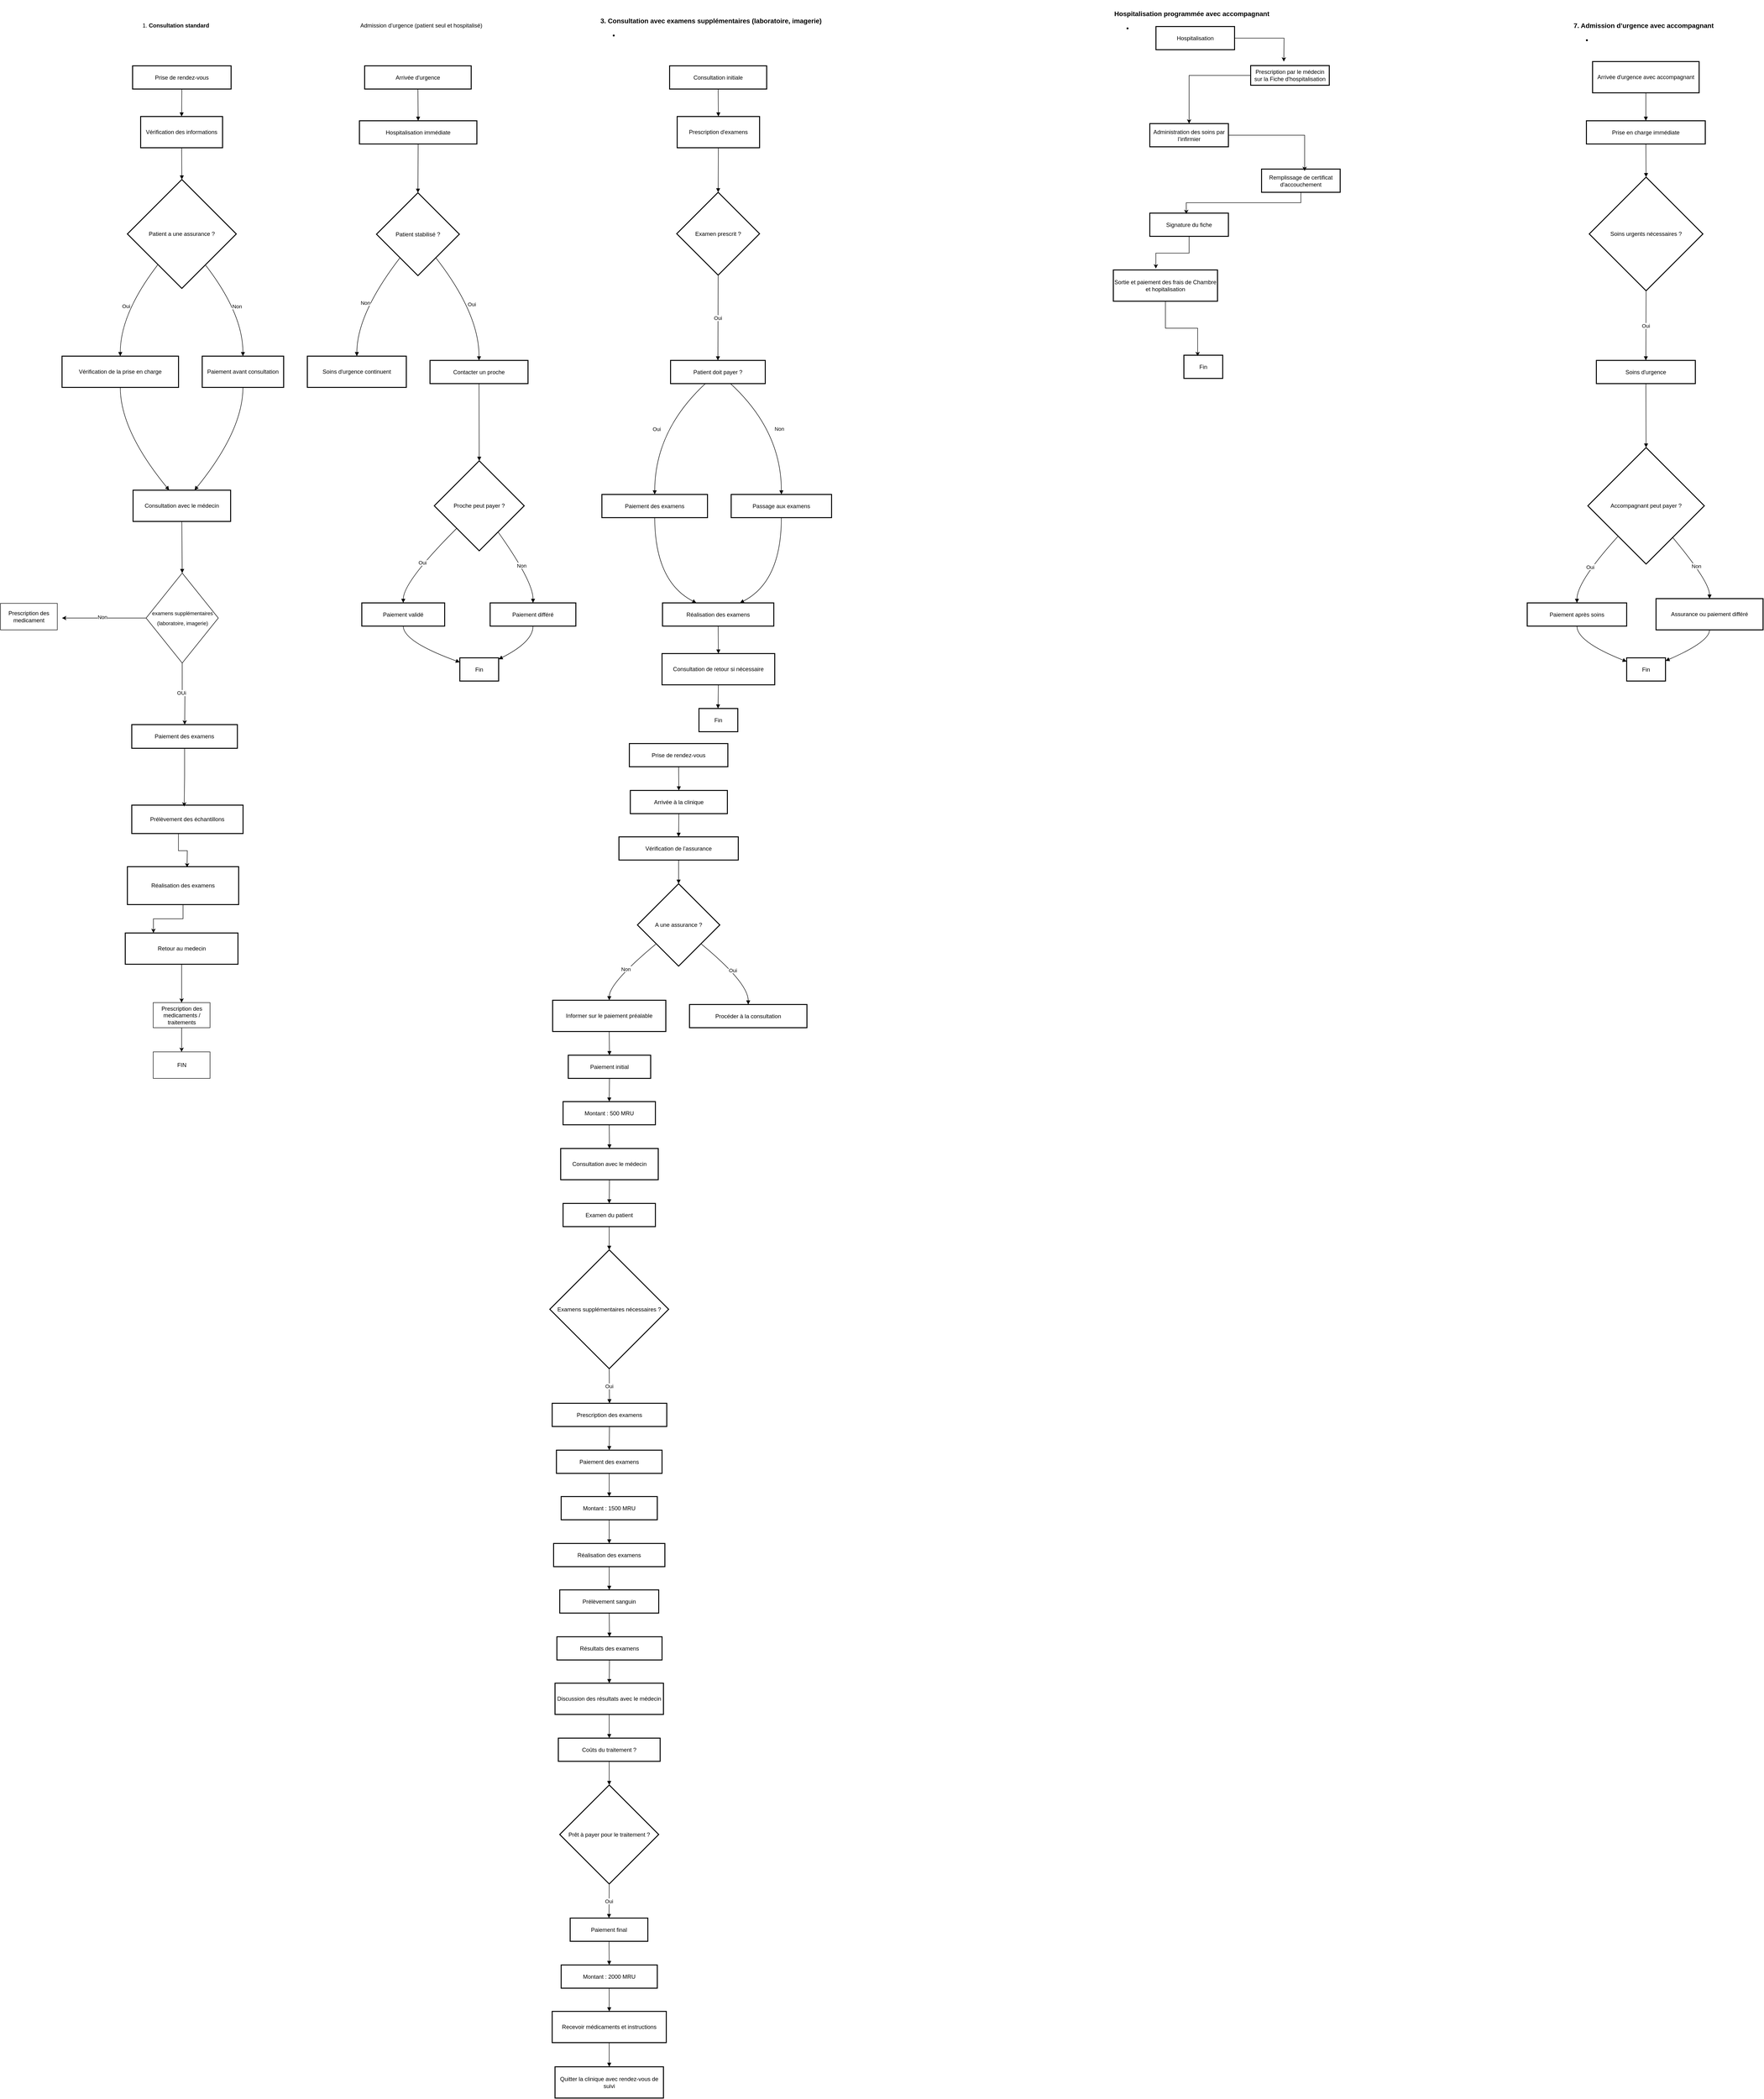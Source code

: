 <mxfile version="24.7.16">
  <diagram name="Page-1" id="gMUWrm_7eQ1wLzMDzJMH">
    <mxGraphModel dx="2411" dy="1646" grid="1" gridSize="10" guides="1" tooltips="1" connect="1" arrows="1" fold="1" page="1" pageScale="1" pageWidth="1169" pageHeight="827" math="0" shadow="0">
      <root>
        <mxCell id="0" />
        <mxCell id="1" parent="0" />
        <mxCell id="nA2eG2OlHx3KnQ0AuUty-1" value="Prise de rendez-vous" style="whiteSpace=wrap;strokeWidth=2;" parent="1" vertex="1">
          <mxGeometry x="-861" y="-551" width="208" height="49" as="geometry" />
        </mxCell>
        <mxCell id="nA2eG2OlHx3KnQ0AuUty-2" value="Vérification des informations" style="whiteSpace=wrap;strokeWidth=2;" parent="1" vertex="1">
          <mxGeometry x="-844" y="-444" width="173" height="66" as="geometry" />
        </mxCell>
        <mxCell id="nA2eG2OlHx3KnQ0AuUty-3" value="Patient a une assurance ?" style="rhombus;strokeWidth=2;whiteSpace=wrap;" parent="1" vertex="1">
          <mxGeometry x="-872" y="-311" width="230" height="230" as="geometry" />
        </mxCell>
        <mxCell id="nA2eG2OlHx3KnQ0AuUty-4" value="Vérification de la prise en charge" style="whiteSpace=wrap;strokeWidth=2;" parent="1" vertex="1">
          <mxGeometry x="-1010" y="62" width="246" height="66" as="geometry" />
        </mxCell>
        <mxCell id="nA2eG2OlHx3KnQ0AuUty-5" value="Paiement avant consultation" style="whiteSpace=wrap;strokeWidth=2;" parent="1" vertex="1">
          <mxGeometry x="-714" y="62" width="172" height="66" as="geometry" />
        </mxCell>
        <mxCell id="nA2eG2OlHx3KnQ0AuUty-6" value="Consultation avec le médecin" style="whiteSpace=wrap;strokeWidth=2;" parent="1" vertex="1">
          <mxGeometry x="-860" y="345" width="206" height="66" as="geometry" />
        </mxCell>
        <mxCell id="nA2eG2OlHx3KnQ0AuUty-8" value="Arrivée d&#39;urgence" style="whiteSpace=wrap;strokeWidth=2;" parent="1" vertex="1">
          <mxGeometry x="-371" y="-551" width="225" height="49" as="geometry" />
        </mxCell>
        <mxCell id="nA2eG2OlHx3KnQ0AuUty-9" value="Hospitalisation immédiate" style="whiteSpace=wrap;strokeWidth=2;" parent="1" vertex="1">
          <mxGeometry x="-382" y="-435" width="248" height="49" as="geometry" />
        </mxCell>
        <mxCell id="nA2eG2OlHx3KnQ0AuUty-10" value="Patient stabilisé ?" style="rhombus;strokeWidth=2;whiteSpace=wrap;" parent="1" vertex="1">
          <mxGeometry x="-346" y="-283" width="175" height="175" as="geometry" />
        </mxCell>
        <mxCell id="nA2eG2OlHx3KnQ0AuUty-11" value="Soins d&#39;urgence continuent" style="whiteSpace=wrap;strokeWidth=2;" parent="1" vertex="1">
          <mxGeometry x="-492" y="62" width="209" height="66" as="geometry" />
        </mxCell>
        <mxCell id="nA2eG2OlHx3KnQ0AuUty-12" value="Contacter un proche" style="whiteSpace=wrap;strokeWidth=2;" parent="1" vertex="1">
          <mxGeometry x="-233" y="71" width="207" height="49" as="geometry" />
        </mxCell>
        <mxCell id="nA2eG2OlHx3KnQ0AuUty-13" value="Proche peut payer ?" style="rhombus;strokeWidth=2;whiteSpace=wrap;" parent="1" vertex="1">
          <mxGeometry x="-224" y="283" width="190" height="190" as="geometry" />
        </mxCell>
        <mxCell id="nA2eG2OlHx3KnQ0AuUty-14" value="Paiement validé" style="whiteSpace=wrap;strokeWidth=2;" parent="1" vertex="1">
          <mxGeometry x="-377" y="583" width="175" height="49" as="geometry" />
        </mxCell>
        <mxCell id="nA2eG2OlHx3KnQ0AuUty-15" value="Paiement différé" style="whiteSpace=wrap;strokeWidth=2;" parent="1" vertex="1">
          <mxGeometry x="-106" y="583" width="181" height="49" as="geometry" />
        </mxCell>
        <mxCell id="nA2eG2OlHx3KnQ0AuUty-16" value="Fin" style="whiteSpace=wrap;strokeWidth=2;" parent="1" vertex="1">
          <mxGeometry x="-170" y="699" width="82" height="49" as="geometry" />
        </mxCell>
        <mxCell id="nA2eG2OlHx3KnQ0AuUty-17" value="Consultation initiale" style="whiteSpace=wrap;strokeWidth=2;" parent="1" vertex="1">
          <mxGeometry x="273" y="-551" width="205" height="49" as="geometry" />
        </mxCell>
        <mxCell id="nA2eG2OlHx3KnQ0AuUty-18" value="Prescription d&#39;examens" style="whiteSpace=wrap;strokeWidth=2;" parent="1" vertex="1">
          <mxGeometry x="289" y="-444" width="174" height="66" as="geometry" />
        </mxCell>
        <mxCell id="nA2eG2OlHx3KnQ0AuUty-19" value="Examen prescrit ?" style="rhombus;strokeWidth=2;whiteSpace=wrap;" parent="1" vertex="1">
          <mxGeometry x="288" y="-284" width="175" height="175" as="geometry" />
        </mxCell>
        <mxCell id="nA2eG2OlHx3KnQ0AuUty-20" value="Patient doit payer ?" style="whiteSpace=wrap;strokeWidth=2;" parent="1" vertex="1">
          <mxGeometry x="275" y="71" width="200" height="49" as="geometry" />
        </mxCell>
        <mxCell id="nA2eG2OlHx3KnQ0AuUty-21" value="Paiement des examens" style="whiteSpace=wrap;strokeWidth=2;" parent="1" vertex="1">
          <mxGeometry x="130" y="354" width="223" height="49" as="geometry" />
        </mxCell>
        <mxCell id="nA2eG2OlHx3KnQ0AuUty-22" value="Passage aux examens" style="whiteSpace=wrap;strokeWidth=2;" parent="1" vertex="1">
          <mxGeometry x="403" y="354" width="212" height="49" as="geometry" />
        </mxCell>
        <mxCell id="nA2eG2OlHx3KnQ0AuUty-23" value="Réalisation des examens" style="whiteSpace=wrap;strokeWidth=2;" parent="1" vertex="1">
          <mxGeometry x="258" y="583" width="235" height="49" as="geometry" />
        </mxCell>
        <mxCell id="nA2eG2OlHx3KnQ0AuUty-24" value="Consultation de retour si nécessaire" style="whiteSpace=wrap;strokeWidth=2;" parent="1" vertex="1">
          <mxGeometry x="257" y="690" width="238" height="66" as="geometry" />
        </mxCell>
        <mxCell id="nA2eG2OlHx3KnQ0AuUty-25" value="Fin" style="whiteSpace=wrap;strokeWidth=2;" parent="1" vertex="1">
          <mxGeometry x="335" y="806" width="82" height="49" as="geometry" />
        </mxCell>
        <mxCell id="nA2eG2OlHx3KnQ0AuUty-51" value="Arrivée d&#39;urgence avec accompagnant" style="whiteSpace=wrap;strokeWidth=2;" parent="1" vertex="1">
          <mxGeometry x="2222" y="-560" width="225" height="66" as="geometry" />
        </mxCell>
        <mxCell id="nA2eG2OlHx3KnQ0AuUty-52" value="Prise en charge immédiate" style="whiteSpace=wrap;strokeWidth=2;" parent="1" vertex="1">
          <mxGeometry x="2209" y="-435" width="251" height="49" as="geometry" />
        </mxCell>
        <mxCell id="nA2eG2OlHx3KnQ0AuUty-53" value="Soins urgents nécessaires ?" style="rhombus;strokeWidth=2;whiteSpace=wrap;" parent="1" vertex="1">
          <mxGeometry x="2215" y="-316" width="240" height="240" as="geometry" />
        </mxCell>
        <mxCell id="nA2eG2OlHx3KnQ0AuUty-54" value="Soins d&#39;urgence" style="whiteSpace=wrap;strokeWidth=2;" parent="1" vertex="1">
          <mxGeometry x="2230" y="71" width="209" height="49" as="geometry" />
        </mxCell>
        <mxCell id="nA2eG2OlHx3KnQ0AuUty-55" value="Accompagnant peut payer ?" style="rhombus;strokeWidth=2;whiteSpace=wrap;" parent="1" vertex="1">
          <mxGeometry x="2212" y="255" width="246" height="246" as="geometry" />
        </mxCell>
        <mxCell id="nA2eG2OlHx3KnQ0AuUty-56" value="Paiement après soins" style="whiteSpace=wrap;strokeWidth=2;" parent="1" vertex="1">
          <mxGeometry x="2084" y="583" width="210" height="49" as="geometry" />
        </mxCell>
        <mxCell id="nA2eG2OlHx3KnQ0AuUty-57" value="Assurance ou paiement différé" style="whiteSpace=wrap;strokeWidth=2;" parent="1" vertex="1">
          <mxGeometry x="2356" y="574" width="226" height="66" as="geometry" />
        </mxCell>
        <mxCell id="nA2eG2OlHx3KnQ0AuUty-58" value="Fin" style="whiteSpace=wrap;strokeWidth=2;" parent="1" vertex="1">
          <mxGeometry x="2294" y="699" width="82" height="49" as="geometry" />
        </mxCell>
        <mxCell id="nA2eG2OlHx3KnQ0AuUty-59" value="" style="curved=1;startArrow=none;endArrow=block;exitX=0.5;exitY=0.99;entryX=0.5;entryY=0;rounded=0;" parent="1" source="nA2eG2OlHx3KnQ0AuUty-1" target="nA2eG2OlHx3KnQ0AuUty-2" edge="1">
          <mxGeometry relative="1" as="geometry">
            <Array as="points" />
          </mxGeometry>
        </mxCell>
        <mxCell id="nA2eG2OlHx3KnQ0AuUty-60" value="" style="curved=1;startArrow=none;endArrow=block;exitX=0.5;exitY=1;entryX=0.5;entryY=0;rounded=0;" parent="1" source="nA2eG2OlHx3KnQ0AuUty-2" target="nA2eG2OlHx3KnQ0AuUty-3" edge="1">
          <mxGeometry relative="1" as="geometry">
            <Array as="points" />
          </mxGeometry>
        </mxCell>
        <mxCell id="nA2eG2OlHx3KnQ0AuUty-61" value="Oui" style="curved=1;startArrow=none;endArrow=block;exitX=0.11;exitY=1;entryX=0.5;entryY=0.01;rounded=0;" parent="1" source="nA2eG2OlHx3KnQ0AuUty-3" target="nA2eG2OlHx3KnQ0AuUty-4" edge="1">
          <mxGeometry relative="1" as="geometry">
            <Array as="points">
              <mxPoint x="-887" y="-28" />
            </Array>
          </mxGeometry>
        </mxCell>
        <mxCell id="nA2eG2OlHx3KnQ0AuUty-62" value="Non" style="curved=1;startArrow=none;endArrow=block;exitX=0.88;exitY=1;entryX=0.5;entryY=0.01;rounded=0;" parent="1" source="nA2eG2OlHx3KnQ0AuUty-3" target="nA2eG2OlHx3KnQ0AuUty-5" edge="1">
          <mxGeometry relative="1" as="geometry">
            <Array as="points">
              <mxPoint x="-628" y="-28" />
            </Array>
          </mxGeometry>
        </mxCell>
        <mxCell id="nA2eG2OlHx3KnQ0AuUty-63" value="" style="curved=1;startArrow=none;endArrow=block;exitX=0.5;exitY=1.01;entryX=0.37;entryY=0;rounded=0;" parent="1" source="nA2eG2OlHx3KnQ0AuUty-4" target="nA2eG2OlHx3KnQ0AuUty-6" edge="1">
          <mxGeometry relative="1" as="geometry">
            <Array as="points">
              <mxPoint x="-887" y="219" />
            </Array>
          </mxGeometry>
        </mxCell>
        <mxCell id="nA2eG2OlHx3KnQ0AuUty-64" value="" style="curved=1;startArrow=none;endArrow=block;exitX=0.5;exitY=1.01;entryX=0.63;entryY=0;rounded=0;" parent="1" source="nA2eG2OlHx3KnQ0AuUty-5" target="nA2eG2OlHx3KnQ0AuUty-6" edge="1">
          <mxGeometry relative="1" as="geometry">
            <Array as="points">
              <mxPoint x="-628" y="219" />
            </Array>
          </mxGeometry>
        </mxCell>
        <mxCell id="nA2eG2OlHx3KnQ0AuUty-66" value="" style="curved=1;startArrow=none;endArrow=block;exitX=0.5;exitY=0.99;entryX=0.5;entryY=0;rounded=0;" parent="1" source="nA2eG2OlHx3KnQ0AuUty-8" target="nA2eG2OlHx3KnQ0AuUty-9" edge="1">
          <mxGeometry relative="1" as="geometry">
            <Array as="points" />
          </mxGeometry>
        </mxCell>
        <mxCell id="nA2eG2OlHx3KnQ0AuUty-67" value="" style="curved=1;startArrow=none;endArrow=block;exitX=0.5;exitY=0.99;entryX=0.5;entryY=0;rounded=0;" parent="1" source="nA2eG2OlHx3KnQ0AuUty-9" target="nA2eG2OlHx3KnQ0AuUty-10" edge="1">
          <mxGeometry relative="1" as="geometry">
            <Array as="points" />
          </mxGeometry>
        </mxCell>
        <mxCell id="nA2eG2OlHx3KnQ0AuUty-68" value="Non" style="curved=1;startArrow=none;endArrow=block;exitX=0.12;exitY=1;entryX=0.5;entryY=0.01;rounded=0;" parent="1" source="nA2eG2OlHx3KnQ0AuUty-10" target="nA2eG2OlHx3KnQ0AuUty-11" edge="1">
          <mxGeometry relative="1" as="geometry">
            <Array as="points">
              <mxPoint x="-387" y="-28" />
            </Array>
          </mxGeometry>
        </mxCell>
        <mxCell id="nA2eG2OlHx3KnQ0AuUty-69" value="Oui" style="curved=1;startArrow=none;endArrow=block;exitX=0.88;exitY=1;entryX=0.5;entryY=0;rounded=0;" parent="1" source="nA2eG2OlHx3KnQ0AuUty-10" target="nA2eG2OlHx3KnQ0AuUty-12" edge="1">
          <mxGeometry relative="1" as="geometry">
            <Array as="points">
              <mxPoint x="-129" y="-28" />
            </Array>
          </mxGeometry>
        </mxCell>
        <mxCell id="nA2eG2OlHx3KnQ0AuUty-70" value="" style="curved=1;startArrow=none;endArrow=block;exitX=0.5;exitY=0.99;entryX=0.5;entryY=0;rounded=0;" parent="1" source="nA2eG2OlHx3KnQ0AuUty-12" target="nA2eG2OlHx3KnQ0AuUty-13" edge="1">
          <mxGeometry relative="1" as="geometry">
            <Array as="points" />
          </mxGeometry>
        </mxCell>
        <mxCell id="nA2eG2OlHx3KnQ0AuUty-71" value="Oui" style="curved=1;startArrow=none;endArrow=block;exitX=0;exitY=1;entryX=0.5;entryY=-0.01;rounded=0;" parent="1" source="nA2eG2OlHx3KnQ0AuUty-13" target="nA2eG2OlHx3KnQ0AuUty-14" edge="1">
          <mxGeometry relative="1" as="geometry">
            <Array as="points">
              <mxPoint x="-289" y="538" />
            </Array>
          </mxGeometry>
        </mxCell>
        <mxCell id="nA2eG2OlHx3KnQ0AuUty-72" value="Non" style="curved=1;startArrow=none;endArrow=block;exitX=0.86;exitY=1;entryX=0.5;entryY=-0.01;rounded=0;" parent="1" source="nA2eG2OlHx3KnQ0AuUty-13" target="nA2eG2OlHx3KnQ0AuUty-15" edge="1">
          <mxGeometry relative="1" as="geometry">
            <Array as="points">
              <mxPoint x="-15" y="538" />
            </Array>
          </mxGeometry>
        </mxCell>
        <mxCell id="nA2eG2OlHx3KnQ0AuUty-73" value="" style="curved=1;startArrow=none;endArrow=block;exitX=0.5;exitY=0.98;entryX=0;entryY=0.19;rounded=0;" parent="1" source="nA2eG2OlHx3KnQ0AuUty-14" target="nA2eG2OlHx3KnQ0AuUty-16" edge="1">
          <mxGeometry relative="1" as="geometry">
            <Array as="points">
              <mxPoint x="-289" y="665" />
            </Array>
          </mxGeometry>
        </mxCell>
        <mxCell id="nA2eG2OlHx3KnQ0AuUty-74" value="" style="curved=1;startArrow=none;endArrow=block;exitX=0.5;exitY=0.98;entryX=0.99;entryY=0.07;rounded=0;" parent="1" source="nA2eG2OlHx3KnQ0AuUty-15" target="nA2eG2OlHx3KnQ0AuUty-16" edge="1">
          <mxGeometry relative="1" as="geometry">
            <Array as="points">
              <mxPoint x="-15" y="665" />
            </Array>
          </mxGeometry>
        </mxCell>
        <mxCell id="nA2eG2OlHx3KnQ0AuUty-75" value="" style="curved=1;startArrow=none;endArrow=block;exitX=0.5;exitY=0.99;entryX=0.5;entryY=0;rounded=0;" parent="1" source="nA2eG2OlHx3KnQ0AuUty-17" target="nA2eG2OlHx3KnQ0AuUty-18" edge="1">
          <mxGeometry relative="1" as="geometry">
            <Array as="points" />
          </mxGeometry>
        </mxCell>
        <mxCell id="nA2eG2OlHx3KnQ0AuUty-76" value="" style="curved=1;startArrow=none;endArrow=block;exitX=0.5;exitY=1;entryX=0.5;entryY=0;rounded=0;" parent="1" source="nA2eG2OlHx3KnQ0AuUty-18" target="nA2eG2OlHx3KnQ0AuUty-19" edge="1">
          <mxGeometry relative="1" as="geometry">
            <Array as="points" />
          </mxGeometry>
        </mxCell>
        <mxCell id="nA2eG2OlHx3KnQ0AuUty-77" value="Oui" style="curved=1;startArrow=none;endArrow=block;exitX=0.5;exitY=1;entryX=0.5;entryY=0;rounded=0;" parent="1" source="nA2eG2OlHx3KnQ0AuUty-19" target="nA2eG2OlHx3KnQ0AuUty-20" edge="1">
          <mxGeometry relative="1" as="geometry">
            <Array as="points" />
          </mxGeometry>
        </mxCell>
        <mxCell id="nA2eG2OlHx3KnQ0AuUty-78" value="Oui" style="curved=1;startArrow=none;endArrow=block;exitX=0.37;exitY=0.99;entryX=0.5;entryY=0;rounded=0;" parent="1" source="nA2eG2OlHx3KnQ0AuUty-20" target="nA2eG2OlHx3KnQ0AuUty-21" edge="1">
          <mxGeometry relative="1" as="geometry">
            <Array as="points">
              <mxPoint x="242" y="219" />
            </Array>
          </mxGeometry>
        </mxCell>
        <mxCell id="nA2eG2OlHx3KnQ0AuUty-79" value="Non" style="curved=1;startArrow=none;endArrow=block;exitX=0.63;exitY=0.99;entryX=0.5;entryY=0;rounded=0;" parent="1" source="nA2eG2OlHx3KnQ0AuUty-20" target="nA2eG2OlHx3KnQ0AuUty-22" edge="1">
          <mxGeometry relative="1" as="geometry">
            <Array as="points">
              <mxPoint x="509" y="219" />
            </Array>
          </mxGeometry>
        </mxCell>
        <mxCell id="nA2eG2OlHx3KnQ0AuUty-80" value="" style="curved=1;startArrow=none;endArrow=block;exitX=0.5;exitY=0.99;entryX=0.3;entryY=-0.01;rounded=0;" parent="1" source="nA2eG2OlHx3KnQ0AuUty-21" target="nA2eG2OlHx3KnQ0AuUty-23" edge="1">
          <mxGeometry relative="1" as="geometry">
            <Array as="points">
              <mxPoint x="242" y="538" />
            </Array>
          </mxGeometry>
        </mxCell>
        <mxCell id="nA2eG2OlHx3KnQ0AuUty-81" value="" style="curved=1;startArrow=none;endArrow=block;exitX=0.5;exitY=0.99;entryX=0.7;entryY=-0.01;rounded=0;" parent="1" source="nA2eG2OlHx3KnQ0AuUty-22" target="nA2eG2OlHx3KnQ0AuUty-23" edge="1">
          <mxGeometry relative="1" as="geometry">
            <Array as="points">
              <mxPoint x="509" y="538" />
            </Array>
          </mxGeometry>
        </mxCell>
        <mxCell id="nA2eG2OlHx3KnQ0AuUty-82" value="" style="curved=1;startArrow=none;endArrow=block;exitX=0.5;exitY=0.98;entryX=0.5;entryY=0;rounded=0;" parent="1" source="nA2eG2OlHx3KnQ0AuUty-23" target="nA2eG2OlHx3KnQ0AuUty-24" edge="1">
          <mxGeometry relative="1" as="geometry">
            <Array as="points" />
          </mxGeometry>
        </mxCell>
        <mxCell id="nA2eG2OlHx3KnQ0AuUty-83" value="" style="curved=1;startArrow=none;endArrow=block;exitX=0.5;exitY=1;entryX=0.49;entryY=0;rounded=0;" parent="1" source="nA2eG2OlHx3KnQ0AuUty-24" target="nA2eG2OlHx3KnQ0AuUty-25" edge="1">
          <mxGeometry relative="1" as="geometry">
            <Array as="points" />
          </mxGeometry>
        </mxCell>
        <mxCell id="nA2eG2OlHx3KnQ0AuUty-108" value="" style="curved=1;startArrow=none;endArrow=block;exitX=0.5;exitY=1;entryX=0.5;entryY=0;rounded=0;" parent="1" source="nA2eG2OlHx3KnQ0AuUty-51" target="nA2eG2OlHx3KnQ0AuUty-52" edge="1">
          <mxGeometry relative="1" as="geometry">
            <Array as="points" />
          </mxGeometry>
        </mxCell>
        <mxCell id="nA2eG2OlHx3KnQ0AuUty-109" value="" style="curved=1;startArrow=none;endArrow=block;exitX=0.5;exitY=0.99;entryX=0.5;entryY=0;rounded=0;" parent="1" source="nA2eG2OlHx3KnQ0AuUty-52" target="nA2eG2OlHx3KnQ0AuUty-53" edge="1">
          <mxGeometry relative="1" as="geometry">
            <Array as="points" />
          </mxGeometry>
        </mxCell>
        <mxCell id="nA2eG2OlHx3KnQ0AuUty-110" value="Oui" style="curved=1;startArrow=none;endArrow=block;exitX=0.5;exitY=1;entryX=0.5;entryY=0;rounded=0;" parent="1" source="nA2eG2OlHx3KnQ0AuUty-53" target="nA2eG2OlHx3KnQ0AuUty-54" edge="1">
          <mxGeometry relative="1" as="geometry">
            <Array as="points" />
          </mxGeometry>
        </mxCell>
        <mxCell id="nA2eG2OlHx3KnQ0AuUty-111" value="" style="curved=1;startArrow=none;endArrow=block;exitX=0.5;exitY=0.99;entryX=0.5;entryY=0;rounded=0;" parent="1" source="nA2eG2OlHx3KnQ0AuUty-54" target="nA2eG2OlHx3KnQ0AuUty-55" edge="1">
          <mxGeometry relative="1" as="geometry">
            <Array as="points" />
          </mxGeometry>
        </mxCell>
        <mxCell id="nA2eG2OlHx3KnQ0AuUty-112" value="Oui" style="curved=1;startArrow=none;endArrow=block;exitX=0.04;exitY=1;entryX=0.5;entryY=-0.01;rounded=0;" parent="1" source="nA2eG2OlHx3KnQ0AuUty-55" target="nA2eG2OlHx3KnQ0AuUty-56" edge="1">
          <mxGeometry relative="1" as="geometry">
            <Array as="points">
              <mxPoint x="2189" y="538" />
            </Array>
          </mxGeometry>
        </mxCell>
        <mxCell id="nA2eG2OlHx3KnQ0AuUty-113" value="Non" style="curved=1;startArrow=none;endArrow=block;exitX=0.92;exitY=1;entryX=0.5;entryY=0;rounded=0;" parent="1" source="nA2eG2OlHx3KnQ0AuUty-55" target="nA2eG2OlHx3KnQ0AuUty-57" edge="1">
          <mxGeometry relative="1" as="geometry">
            <Array as="points">
              <mxPoint x="2469" y="538" />
            </Array>
          </mxGeometry>
        </mxCell>
        <mxCell id="nA2eG2OlHx3KnQ0AuUty-114" value="" style="curved=1;startArrow=none;endArrow=block;exitX=0.5;exitY=0.98;entryX=0;entryY=0.16;rounded=0;" parent="1" source="nA2eG2OlHx3KnQ0AuUty-56" target="nA2eG2OlHx3KnQ0AuUty-58" edge="1">
          <mxGeometry relative="1" as="geometry">
            <Array as="points">
              <mxPoint x="2189" y="665" />
            </Array>
          </mxGeometry>
        </mxCell>
        <mxCell id="nA2eG2OlHx3KnQ0AuUty-115" value="" style="curved=1;startArrow=none;endArrow=block;exitX=0.5;exitY=1;entryX=1;entryY=0.13;rounded=0;" parent="1" source="nA2eG2OlHx3KnQ0AuUty-57" target="nA2eG2OlHx3KnQ0AuUty-58" edge="1">
          <mxGeometry relative="1" as="geometry">
            <Array as="points">
              <mxPoint x="2469" y="665" />
            </Array>
          </mxGeometry>
        </mxCell>
        <mxCell id="nA2eG2OlHx3KnQ0AuUty-119" value="Admission d’urgence (patient seul et hospitalisé)" style="text;whiteSpace=wrap;html=1;" parent="1" vertex="1">
          <mxGeometry x="-382" y="-650" width="290" height="40" as="geometry" />
        </mxCell>
        <mxCell id="nA2eG2OlHx3KnQ0AuUty-120" value="&lt;h3&gt;3. &lt;strong&gt;Consultation avec examens supplémentaires (laboratoire, imagerie)&lt;/strong&gt;&lt;/h3&gt;&lt;ul&gt;&lt;li&gt;&lt;/li&gt;&lt;/ul&gt;" style="text;whiteSpace=wrap;html=1;" parent="1" vertex="1">
          <mxGeometry x="125" y="-675" width="500" height="90" as="geometry" />
        </mxCell>
        <mxCell id="nA2eG2OlHx3KnQ0AuUty-122" value="&lt;h3&gt;&lt;strong&gt;Hospitalisation programmée avec accompagnant&lt;/strong&gt;&lt;/h3&gt;&lt;ul&gt;&lt;li&gt;&lt;/li&gt;&lt;/ul&gt;" style="text;whiteSpace=wrap;html=1;" parent="1" vertex="1">
          <mxGeometry x="1210" y="-690" width="380" height="90" as="geometry" />
        </mxCell>
        <mxCell id="nA2eG2OlHx3KnQ0AuUty-123" value="&lt;h3&gt;7. &lt;strong&gt;Admission d’urgence avec accompagnant&lt;/strong&gt;&lt;/h3&gt;&lt;ul&gt;&lt;li&gt;&lt;/li&gt;&lt;/ul&gt;" style="text;whiteSpace=wrap;html=1;" parent="1" vertex="1">
          <mxGeometry x="2180" y="-665" width="330" height="90" as="geometry" />
        </mxCell>
        <mxCell id="nA2eG2OlHx3KnQ0AuUty-124" value="1. &lt;strong&gt;Consultation standard &lt;/strong&gt;" style="text;whiteSpace=wrap;html=1;" parent="1" vertex="1">
          <mxGeometry x="-842.5" y="-650" width="170" height="40" as="geometry" />
        </mxCell>
        <mxCell id="nA2eG2OlHx3KnQ0AuUty-125" value="Prise de rendez-vous" style="whiteSpace=wrap;strokeWidth=2;" parent="1" vertex="1">
          <mxGeometry x="188" y="880" width="208" height="49" as="geometry" />
        </mxCell>
        <mxCell id="nA2eG2OlHx3KnQ0AuUty-126" value="Arrivée à la clinique" style="whiteSpace=wrap;strokeWidth=2;" parent="1" vertex="1">
          <mxGeometry x="190" y="979" width="205" height="49" as="geometry" />
        </mxCell>
        <mxCell id="nA2eG2OlHx3KnQ0AuUty-127" value="Vérification de l’assurance" style="whiteSpace=wrap;strokeWidth=2;" parent="1" vertex="1">
          <mxGeometry x="166" y="1077" width="252" height="49" as="geometry" />
        </mxCell>
        <mxCell id="nA2eG2OlHx3KnQ0AuUty-128" value="A une assurance ?" style="rhombus;strokeWidth=2;whiteSpace=wrap;" parent="1" vertex="1">
          <mxGeometry x="205" y="1176" width="174" height="174" as="geometry" />
        </mxCell>
        <mxCell id="nA2eG2OlHx3KnQ0AuUty-129" value="Informer sur le paiement préalable" style="whiteSpace=wrap;strokeWidth=2;" parent="1" vertex="1">
          <mxGeometry x="26" y="1422" width="239" height="66" as="geometry" />
        </mxCell>
        <mxCell id="nA2eG2OlHx3KnQ0AuUty-130" value="Procéder à la consultation" style="whiteSpace=wrap;strokeWidth=2;" parent="1" vertex="1">
          <mxGeometry x="315" y="1431" width="248" height="49" as="geometry" />
        </mxCell>
        <mxCell id="nA2eG2OlHx3KnQ0AuUty-131" value="Paiement initial" style="whiteSpace=wrap;strokeWidth=2;" parent="1" vertex="1">
          <mxGeometry x="59" y="1538" width="174" height="49" as="geometry" />
        </mxCell>
        <mxCell id="nA2eG2OlHx3KnQ0AuUty-132" value="Montant : 500 MRU" style="whiteSpace=wrap;strokeWidth=2;" parent="1" vertex="1">
          <mxGeometry x="48" y="1636" width="195" height="49" as="geometry" />
        </mxCell>
        <mxCell id="nA2eG2OlHx3KnQ0AuUty-133" value="Consultation avec le médecin" style="whiteSpace=wrap;strokeWidth=2;" parent="1" vertex="1">
          <mxGeometry x="43" y="1735" width="206" height="66" as="geometry" />
        </mxCell>
        <mxCell id="nA2eG2OlHx3KnQ0AuUty-134" value="Examen du patient" style="whiteSpace=wrap;strokeWidth=2;" parent="1" vertex="1">
          <mxGeometry x="48" y="1851" width="195" height="49" as="geometry" />
        </mxCell>
        <mxCell id="nA2eG2OlHx3KnQ0AuUty-135" value="Examens supplémentaires nécessaires ?" style="rhombus;strokeWidth=2;whiteSpace=wrap;" parent="1" vertex="1">
          <mxGeometry x="20" y="1949" width="251" height="251" as="geometry" />
        </mxCell>
        <mxCell id="nA2eG2OlHx3KnQ0AuUty-136" value="Prescription des examens" style="whiteSpace=wrap;strokeWidth=2;" parent="1" vertex="1">
          <mxGeometry x="25" y="2273" width="242" height="49" as="geometry" />
        </mxCell>
        <mxCell id="nA2eG2OlHx3KnQ0AuUty-137" value="Paiement des examens" style="whiteSpace=wrap;strokeWidth=2;" parent="1" vertex="1">
          <mxGeometry x="34" y="2372" width="223" height="49" as="geometry" />
        </mxCell>
        <mxCell id="nA2eG2OlHx3KnQ0AuUty-138" value="Montant : 1500 MRU" style="whiteSpace=wrap;strokeWidth=2;" parent="1" vertex="1">
          <mxGeometry x="44" y="2470" width="203" height="49" as="geometry" />
        </mxCell>
        <mxCell id="nA2eG2OlHx3KnQ0AuUty-139" value="Réalisation des examens" style="whiteSpace=wrap;strokeWidth=2;" parent="1" vertex="1">
          <mxGeometry x="28" y="2569" width="235" height="49" as="geometry" />
        </mxCell>
        <mxCell id="nA2eG2OlHx3KnQ0AuUty-140" value="Prélèvement sanguin" style="whiteSpace=wrap;strokeWidth=2;" parent="1" vertex="1">
          <mxGeometry x="41" y="2667" width="209" height="49" as="geometry" />
        </mxCell>
        <mxCell id="nA2eG2OlHx3KnQ0AuUty-141" value="Résultats des examens" style="whiteSpace=wrap;strokeWidth=2;" parent="1" vertex="1">
          <mxGeometry x="35" y="2766" width="222" height="49" as="geometry" />
        </mxCell>
        <mxCell id="nA2eG2OlHx3KnQ0AuUty-142" value="Discussion des résultats avec le médecin" style="whiteSpace=wrap;strokeWidth=2;" parent="1" vertex="1">
          <mxGeometry x="31" y="2864" width="229" height="66" as="geometry" />
        </mxCell>
        <mxCell id="nA2eG2OlHx3KnQ0AuUty-143" value="Coûts du traitement ?" style="whiteSpace=wrap;strokeWidth=2;" parent="1" vertex="1">
          <mxGeometry x="38" y="2980" width="215" height="49" as="geometry" />
        </mxCell>
        <mxCell id="nA2eG2OlHx3KnQ0AuUty-144" value="Prêt à payer pour le traitement ?" style="rhombus;strokeWidth=2;whiteSpace=wrap;" parent="1" vertex="1">
          <mxGeometry x="41" y="3079" width="209" height="209" as="geometry" />
        </mxCell>
        <mxCell id="nA2eG2OlHx3KnQ0AuUty-145" value="Paiement final" style="whiteSpace=wrap;strokeWidth=2;" parent="1" vertex="1">
          <mxGeometry x="63" y="3360" width="164" height="49" as="geometry" />
        </mxCell>
        <mxCell id="nA2eG2OlHx3KnQ0AuUty-146" value="Montant : 2000 MRU" style="whiteSpace=wrap;strokeWidth=2;" parent="1" vertex="1">
          <mxGeometry x="44" y="3459" width="203" height="49" as="geometry" />
        </mxCell>
        <mxCell id="nA2eG2OlHx3KnQ0AuUty-147" value="Recevoir médicaments et instructions" style="whiteSpace=wrap;strokeWidth=2;" parent="1" vertex="1">
          <mxGeometry x="25" y="3557" width="241" height="66" as="geometry" />
        </mxCell>
        <mxCell id="nA2eG2OlHx3KnQ0AuUty-148" value="Quitter la clinique avec rendez-vous de suivi" style="whiteSpace=wrap;strokeWidth=2;" parent="1" vertex="1">
          <mxGeometry x="31" y="3674" width="229" height="66" as="geometry" />
        </mxCell>
        <mxCell id="nA2eG2OlHx3KnQ0AuUty-149" value="" style="curved=1;startArrow=none;endArrow=block;exitX=0.5;exitY=0.99;entryX=0.5;entryY=-0.01;rounded=0;" parent="1" source="nA2eG2OlHx3KnQ0AuUty-125" target="nA2eG2OlHx3KnQ0AuUty-126" edge="1">
          <mxGeometry relative="1" as="geometry">
            <Array as="points" />
          </mxGeometry>
        </mxCell>
        <mxCell id="nA2eG2OlHx3KnQ0AuUty-150" value="" style="curved=1;startArrow=none;endArrow=block;exitX=0.5;exitY=0.98;entryX=0.5;entryY=0;rounded=0;" parent="1" source="nA2eG2OlHx3KnQ0AuUty-126" target="nA2eG2OlHx3KnQ0AuUty-127" edge="1">
          <mxGeometry relative="1" as="geometry">
            <Array as="points" />
          </mxGeometry>
        </mxCell>
        <mxCell id="nA2eG2OlHx3KnQ0AuUty-151" value="" style="curved=1;startArrow=none;endArrow=block;exitX=0.5;exitY=0.99;entryX=0.5;entryY=0;rounded=0;" parent="1" source="nA2eG2OlHx3KnQ0AuUty-127" target="nA2eG2OlHx3KnQ0AuUty-128" edge="1">
          <mxGeometry relative="1" as="geometry">
            <Array as="points" />
          </mxGeometry>
        </mxCell>
        <mxCell id="nA2eG2OlHx3KnQ0AuUty-152" value="Non" style="curved=1;startArrow=none;endArrow=block;exitX=0;exitY=0.92;entryX=0.5;entryY=0;rounded=0;" parent="1" source="nA2eG2OlHx3KnQ0AuUty-128" target="nA2eG2OlHx3KnQ0AuUty-129" edge="1">
          <mxGeometry relative="1" as="geometry">
            <Array as="points">
              <mxPoint x="146" y="1385" />
            </Array>
          </mxGeometry>
        </mxCell>
        <mxCell id="nA2eG2OlHx3KnQ0AuUty-153" value="Oui" style="curved=1;startArrow=none;endArrow=block;exitX=1;exitY=0.92;entryX=0.5;entryY=-0.01;rounded=0;" parent="1" source="nA2eG2OlHx3KnQ0AuUty-128" target="nA2eG2OlHx3KnQ0AuUty-130" edge="1">
          <mxGeometry relative="1" as="geometry">
            <Array as="points">
              <mxPoint x="439" y="1385" />
            </Array>
          </mxGeometry>
        </mxCell>
        <mxCell id="nA2eG2OlHx3KnQ0AuUty-154" value="" style="curved=1;startArrow=none;endArrow=block;exitX=0.5;exitY=1;entryX=0.5;entryY=0;rounded=0;" parent="1" source="nA2eG2OlHx3KnQ0AuUty-129" target="nA2eG2OlHx3KnQ0AuUty-131" edge="1">
          <mxGeometry relative="1" as="geometry">
            <Array as="points" />
          </mxGeometry>
        </mxCell>
        <mxCell id="nA2eG2OlHx3KnQ0AuUty-155" value="" style="curved=1;startArrow=none;endArrow=block;exitX=0.5;exitY=0.99;entryX=0.5;entryY=0.01;rounded=0;" parent="1" source="nA2eG2OlHx3KnQ0AuUty-131" target="nA2eG2OlHx3KnQ0AuUty-132" edge="1">
          <mxGeometry relative="1" as="geometry">
            <Array as="points" />
          </mxGeometry>
        </mxCell>
        <mxCell id="nA2eG2OlHx3KnQ0AuUty-156" value="" style="curved=1;startArrow=none;endArrow=block;exitX=0.5;exitY=1;entryX=0.5;entryY=0;rounded=0;" parent="1" source="nA2eG2OlHx3KnQ0AuUty-132" target="nA2eG2OlHx3KnQ0AuUty-133" edge="1">
          <mxGeometry relative="1" as="geometry">
            <Array as="points" />
          </mxGeometry>
        </mxCell>
        <mxCell id="nA2eG2OlHx3KnQ0AuUty-157" value="" style="curved=1;startArrow=none;endArrow=block;exitX=0.5;exitY=1;entryX=0.5;entryY=0;rounded=0;" parent="1" source="nA2eG2OlHx3KnQ0AuUty-133" target="nA2eG2OlHx3KnQ0AuUty-134" edge="1">
          <mxGeometry relative="1" as="geometry">
            <Array as="points" />
          </mxGeometry>
        </mxCell>
        <mxCell id="nA2eG2OlHx3KnQ0AuUty-158" value="" style="curved=1;startArrow=none;endArrow=block;exitX=0.5;exitY=0.99;entryX=0.5;entryY=0;rounded=0;" parent="1" source="nA2eG2OlHx3KnQ0AuUty-134" target="nA2eG2OlHx3KnQ0AuUty-135" edge="1">
          <mxGeometry relative="1" as="geometry">
            <Array as="points" />
          </mxGeometry>
        </mxCell>
        <mxCell id="nA2eG2OlHx3KnQ0AuUty-159" value="Oui" style="curved=1;startArrow=none;endArrow=block;exitX=0.5;exitY=1;entryX=0.5;entryY=0;rounded=0;" parent="1" source="nA2eG2OlHx3KnQ0AuUty-135" target="nA2eG2OlHx3KnQ0AuUty-136" edge="1">
          <mxGeometry relative="1" as="geometry">
            <Array as="points" />
          </mxGeometry>
        </mxCell>
        <mxCell id="nA2eG2OlHx3KnQ0AuUty-160" value="" style="curved=1;startArrow=none;endArrow=block;exitX=0.5;exitY=0.99;entryX=0.5;entryY=-0.01;rounded=0;" parent="1" source="nA2eG2OlHx3KnQ0AuUty-136" target="nA2eG2OlHx3KnQ0AuUty-137" edge="1">
          <mxGeometry relative="1" as="geometry">
            <Array as="points" />
          </mxGeometry>
        </mxCell>
        <mxCell id="nA2eG2OlHx3KnQ0AuUty-161" value="" style="curved=1;startArrow=none;endArrow=block;exitX=0.5;exitY=0.98;entryX=0.5;entryY=0;rounded=0;" parent="1" source="nA2eG2OlHx3KnQ0AuUty-137" target="nA2eG2OlHx3KnQ0AuUty-138" edge="1">
          <mxGeometry relative="1" as="geometry">
            <Array as="points" />
          </mxGeometry>
        </mxCell>
        <mxCell id="nA2eG2OlHx3KnQ0AuUty-162" value="" style="curved=1;startArrow=none;endArrow=block;exitX=0.5;exitY=0.99;entryX=0.5;entryY=-0.01;rounded=0;" parent="1" source="nA2eG2OlHx3KnQ0AuUty-138" target="nA2eG2OlHx3KnQ0AuUty-139" edge="1">
          <mxGeometry relative="1" as="geometry">
            <Array as="points" />
          </mxGeometry>
        </mxCell>
        <mxCell id="nA2eG2OlHx3KnQ0AuUty-163" value="" style="curved=1;startArrow=none;endArrow=block;exitX=0.5;exitY=0.98;entryX=0.5;entryY=0;rounded=0;" parent="1" source="nA2eG2OlHx3KnQ0AuUty-139" target="nA2eG2OlHx3KnQ0AuUty-140" edge="1">
          <mxGeometry relative="1" as="geometry">
            <Array as="points" />
          </mxGeometry>
        </mxCell>
        <mxCell id="nA2eG2OlHx3KnQ0AuUty-164" value="" style="curved=1;startArrow=none;endArrow=block;exitX=0.5;exitY=0.99;entryX=0.5;entryY=-0.01;rounded=0;" parent="1" source="nA2eG2OlHx3KnQ0AuUty-140" target="nA2eG2OlHx3KnQ0AuUty-141" edge="1">
          <mxGeometry relative="1" as="geometry">
            <Array as="points" />
          </mxGeometry>
        </mxCell>
        <mxCell id="nA2eG2OlHx3KnQ0AuUty-165" value="" style="curved=1;startArrow=none;endArrow=block;exitX=0.5;exitY=0.98;entryX=0.5;entryY=0;rounded=0;" parent="1" source="nA2eG2OlHx3KnQ0AuUty-141" target="nA2eG2OlHx3KnQ0AuUty-142" edge="1">
          <mxGeometry relative="1" as="geometry">
            <Array as="points" />
          </mxGeometry>
        </mxCell>
        <mxCell id="nA2eG2OlHx3KnQ0AuUty-166" value="" style="curved=1;startArrow=none;endArrow=block;exitX=0.5;exitY=1;entryX=0.5;entryY=0;rounded=0;" parent="1" source="nA2eG2OlHx3KnQ0AuUty-142" target="nA2eG2OlHx3KnQ0AuUty-143" edge="1">
          <mxGeometry relative="1" as="geometry">
            <Array as="points" />
          </mxGeometry>
        </mxCell>
        <mxCell id="nA2eG2OlHx3KnQ0AuUty-167" value="" style="curved=1;startArrow=none;endArrow=block;exitX=0.5;exitY=0.99;entryX=0.5;entryY=0;rounded=0;" parent="1" source="nA2eG2OlHx3KnQ0AuUty-143" target="nA2eG2OlHx3KnQ0AuUty-144" edge="1">
          <mxGeometry relative="1" as="geometry">
            <Array as="points" />
          </mxGeometry>
        </mxCell>
        <mxCell id="nA2eG2OlHx3KnQ0AuUty-168" value="Oui" style="curved=1;startArrow=none;endArrow=block;exitX=0.5;exitY=1;entryX=0.5;entryY=0.01;rounded=0;" parent="1" source="nA2eG2OlHx3KnQ0AuUty-144" target="nA2eG2OlHx3KnQ0AuUty-145" edge="1">
          <mxGeometry relative="1" as="geometry">
            <Array as="points" />
          </mxGeometry>
        </mxCell>
        <mxCell id="nA2eG2OlHx3KnQ0AuUty-169" value="" style="curved=1;startArrow=none;endArrow=block;exitX=0.5;exitY=1;entryX=0.5;entryY=0;rounded=0;" parent="1" source="nA2eG2OlHx3KnQ0AuUty-145" target="nA2eG2OlHx3KnQ0AuUty-146" edge="1">
          <mxGeometry relative="1" as="geometry">
            <Array as="points" />
          </mxGeometry>
        </mxCell>
        <mxCell id="nA2eG2OlHx3KnQ0AuUty-170" value="" style="curved=1;startArrow=none;endArrow=block;exitX=0.5;exitY=0.99;entryX=0.5;entryY=0.01;rounded=0;" parent="1" source="nA2eG2OlHx3KnQ0AuUty-146" target="nA2eG2OlHx3KnQ0AuUty-147" edge="1">
          <mxGeometry relative="1" as="geometry">
            <Array as="points" />
          </mxGeometry>
        </mxCell>
        <mxCell id="nA2eG2OlHx3KnQ0AuUty-171" value="" style="curved=1;startArrow=none;endArrow=block;exitX=0.5;exitY=1.01;entryX=0.5;entryY=-0.01;rounded=0;" parent="1" source="nA2eG2OlHx3KnQ0AuUty-147" target="nA2eG2OlHx3KnQ0AuUty-148" edge="1">
          <mxGeometry relative="1" as="geometry">
            <Array as="points" />
          </mxGeometry>
        </mxCell>
        <mxCell id="01KoYUn2kBwgNXgJoXNt-3" value="" style="curved=1;startArrow=none;endArrow=block;exitX=0.5;exitY=1;entryX=0.5;entryY=-0.01;rounded=0;" parent="1" source="nA2eG2OlHx3KnQ0AuUty-6" target="01KoYUn2kBwgNXgJoXNt-2" edge="1">
          <mxGeometry relative="1" as="geometry">
            <Array as="points" />
            <mxPoint x="-757" y="411" as="sourcePoint" />
            <mxPoint x="-757" y="583" as="targetPoint" />
          </mxGeometry>
        </mxCell>
        <mxCell id="01KoYUn2kBwgNXgJoXNt-8" style="edgeStyle=orthogonalEdgeStyle;rounded=0;orthogonalLoop=1;jettySize=auto;html=1;exitX=0.5;exitY=1;exitDx=0;exitDy=0;" parent="1" source="01KoYUn2kBwgNXgJoXNt-2" edge="1">
          <mxGeometry relative="1" as="geometry">
            <mxPoint x="-751" y="840" as="targetPoint" />
          </mxGeometry>
        </mxCell>
        <mxCell id="01KoYUn2kBwgNXgJoXNt-9" value="OUi" style="edgeLabel;html=1;align=center;verticalAlign=middle;resizable=0;points=[];" parent="01KoYUn2kBwgNXgJoXNt-8" vertex="1" connectable="0">
          <mxGeometry x="-0.074" y="-2" relative="1" as="geometry">
            <mxPoint as="offset" />
          </mxGeometry>
        </mxCell>
        <mxCell id="01KoYUn2kBwgNXgJoXNt-12" style="edgeStyle=orthogonalEdgeStyle;rounded=0;orthogonalLoop=1;jettySize=auto;html=1;" parent="1" source="01KoYUn2kBwgNXgJoXNt-2" edge="1">
          <mxGeometry relative="1" as="geometry">
            <mxPoint x="-1010" y="615" as="targetPoint" />
          </mxGeometry>
        </mxCell>
        <mxCell id="01KoYUn2kBwgNXgJoXNt-13" value="Non" style="edgeLabel;html=1;align=center;verticalAlign=middle;resizable=0;points=[];" parent="01KoYUn2kBwgNXgJoXNt-12" vertex="1" connectable="0">
          <mxGeometry x="0.05" y="-3" relative="1" as="geometry">
            <mxPoint as="offset" />
          </mxGeometry>
        </mxCell>
        <mxCell id="01KoYUn2kBwgNXgJoXNt-2" value="&lt;h3 style=&quot;line-height: 140%;&quot;&gt;&lt;font style=&quot;font-size: 11px; font-weight: normal;&quot;&gt;examens supplémentaires (laboratoire, imagerie)&lt;/font&gt;&lt;/h3&gt;" style="rhombus;whiteSpace=wrap;html=1;align=center;" parent="1" vertex="1">
          <mxGeometry x="-832.5" y="520" width="152.5" height="190" as="geometry" />
        </mxCell>
        <mxCell id="01KoYUn2kBwgNXgJoXNt-11" value="&lt;span style=&quot;color: rgb(0, 0, 0); font-family: Helvetica; font-size: 12px; font-style: normal; font-variant-ligatures: normal; font-variant-caps: normal; font-weight: 400; letter-spacing: normal; orphans: 2; text-align: center; text-indent: 0px; text-transform: none; widows: 2; word-spacing: 0px; -webkit-text-stroke-width: 0px; white-space: normal; background-color: rgb(251, 251, 251); text-decoration-thickness: initial; text-decoration-style: initial; text-decoration-color: initial; display: inline !important; float: none;&quot;&gt;Prescription des medicament&lt;/span&gt;" style="whiteSpace=wrap;html=1;" parent="1" vertex="1">
          <mxGeometry x="-1140" y="584" width="120" height="56" as="geometry" />
        </mxCell>
        <mxCell id="01KoYUn2kBwgNXgJoXNt-15" value="Paiement des examens" style="whiteSpace=wrap;strokeWidth=2;" parent="1" vertex="1">
          <mxGeometry x="-862.75" y="840" width="223" height="50" as="geometry" />
        </mxCell>
        <mxCell id="01KoYUn2kBwgNXgJoXNt-21" style="edgeStyle=orthogonalEdgeStyle;rounded=0;orthogonalLoop=1;jettySize=auto;html=1;exitX=0.5;exitY=1;exitDx=0;exitDy=0;entryX=0.25;entryY=0;entryDx=0;entryDy=0;" parent="1" source="01KoYUn2kBwgNXgJoXNt-16" target="01KoYUn2kBwgNXgJoXNt-20" edge="1">
          <mxGeometry relative="1" as="geometry" />
        </mxCell>
        <mxCell id="01KoYUn2kBwgNXgJoXNt-16" value="Réalisation des examens" style="whiteSpace=wrap;strokeWidth=2;" parent="1" vertex="1">
          <mxGeometry x="-872" y="1140" width="235" height="80" as="geometry" />
        </mxCell>
        <mxCell id="01KoYUn2kBwgNXgJoXNt-17" value="Prélèvement des échantillons" style="whiteSpace=wrap;strokeWidth=2;" parent="1" vertex="1">
          <mxGeometry x="-862.75" y="1010" width="235" height="60" as="geometry" />
        </mxCell>
        <mxCell id="01KoYUn2kBwgNXgJoXNt-18" style="edgeStyle=orthogonalEdgeStyle;rounded=0;orthogonalLoop=1;jettySize=auto;html=1;entryX=0.471;entryY=0.051;entryDx=0;entryDy=0;entryPerimeter=0;" parent="1" source="01KoYUn2kBwgNXgJoXNt-15" target="01KoYUn2kBwgNXgJoXNt-17" edge="1">
          <mxGeometry relative="1" as="geometry" />
        </mxCell>
        <mxCell id="01KoYUn2kBwgNXgJoXNt-19" style="edgeStyle=orthogonalEdgeStyle;rounded=0;orthogonalLoop=1;jettySize=auto;html=1;entryX=0.532;entryY=0.031;entryDx=0;entryDy=0;entryPerimeter=0;" parent="1" edge="1">
          <mxGeometry relative="1" as="geometry">
            <mxPoint x="-744.2" y="1070" as="sourcePoint" />
            <mxPoint x="-745.98" y="1141.519" as="targetPoint" />
          </mxGeometry>
        </mxCell>
        <mxCell id="01KoYUn2kBwgNXgJoXNt-23" style="edgeStyle=orthogonalEdgeStyle;rounded=0;orthogonalLoop=1;jettySize=auto;html=1;entryX=0.5;entryY=0;entryDx=0;entryDy=0;" parent="1" source="01KoYUn2kBwgNXgJoXNt-20" target="01KoYUn2kBwgNXgJoXNt-22" edge="1">
          <mxGeometry relative="1" as="geometry" />
        </mxCell>
        <mxCell id="01KoYUn2kBwgNXgJoXNt-20" value="Retour au medecin" style="whiteSpace=wrap;strokeWidth=2;" parent="1" vertex="1">
          <mxGeometry x="-876.5" y="1280" width="238" height="66" as="geometry" />
        </mxCell>
        <mxCell id="01KoYUn2kBwgNXgJoXNt-25" style="edgeStyle=orthogonalEdgeStyle;rounded=0;orthogonalLoop=1;jettySize=auto;html=1;entryX=0.5;entryY=0;entryDx=0;entryDy=0;" parent="1" source="01KoYUn2kBwgNXgJoXNt-22" target="01KoYUn2kBwgNXgJoXNt-24" edge="1">
          <mxGeometry relative="1" as="geometry" />
        </mxCell>
        <mxCell id="01KoYUn2kBwgNXgJoXNt-22" value="&lt;span style=&quot;color: rgb(0, 0, 0); font-family: Helvetica; font-size: 12px; font-style: normal; font-variant-ligatures: normal; font-variant-caps: normal; font-weight: 400; letter-spacing: normal; orphans: 2; text-align: center; text-indent: 0px; text-transform: none; widows: 2; word-spacing: 0px; -webkit-text-stroke-width: 0px; white-space: normal; background-color: rgb(251, 251, 251); text-decoration-thickness: initial; text-decoration-style: initial; text-decoration-color: initial; display: inline !important; float: none;&quot;&gt;Prescription des medicaments / traitements&lt;/span&gt;" style="whiteSpace=wrap;html=1;" parent="1" vertex="1">
          <mxGeometry x="-817.5" y="1427" width="120" height="53" as="geometry" />
        </mxCell>
        <mxCell id="01KoYUn2kBwgNXgJoXNt-24" value="FIN" style="whiteSpace=wrap;html=1;" parent="1" vertex="1">
          <mxGeometry x="-817.5" y="1531" width="120" height="56" as="geometry" />
        </mxCell>
        <mxCell id="HcI9NC6vFRKDhO4VCnra-19" style="edgeStyle=orthogonalEdgeStyle;rounded=0;orthogonalLoop=1;jettySize=auto;html=1;" edge="1" parent="1" source="HcI9NC6vFRKDhO4VCnra-2">
          <mxGeometry relative="1" as="geometry">
            <mxPoint x="1570" y="-560" as="targetPoint" />
          </mxGeometry>
        </mxCell>
        <mxCell id="HcI9NC6vFRKDhO4VCnra-2" value="Hospitalisation" style="whiteSpace=wrap;strokeWidth=2;" vertex="1" parent="1">
          <mxGeometry x="1300" y="-634" width="166" height="49" as="geometry" />
        </mxCell>
        <mxCell id="HcI9NC6vFRKDhO4VCnra-3" value="Sortie et paiement des frais de Chambre et hopitalisation" style="whiteSpace=wrap;strokeWidth=2;" vertex="1" parent="1">
          <mxGeometry x="1210" y="-120" width="220" height="66" as="geometry" />
        </mxCell>
        <mxCell id="HcI9NC6vFRKDhO4VCnra-4" value="Fin" style="whiteSpace=wrap;strokeWidth=2;" vertex="1" parent="1">
          <mxGeometry x="1359" y="60" width="82" height="49" as="geometry" />
        </mxCell>
        <mxCell id="HcI9NC6vFRKDhO4VCnra-18" style="edgeStyle=orthogonalEdgeStyle;rounded=0;orthogonalLoop=1;jettySize=auto;html=1;" edge="1" parent="1" source="HcI9NC6vFRKDhO4VCnra-8" target="HcI9NC6vFRKDhO4VCnra-16">
          <mxGeometry relative="1" as="geometry" />
        </mxCell>
        <mxCell id="HcI9NC6vFRKDhO4VCnra-8" value="Prescription par le médecin sur la Fiche d&#39;hospitalisation" style="whiteSpace=wrap;strokeWidth=2;" vertex="1" parent="1">
          <mxGeometry x="1500" y="-551.5" width="166" height="41.5" as="geometry" />
        </mxCell>
        <mxCell id="HcI9NC6vFRKDhO4VCnra-10" value="Remplissage de certificat d&#39;accouchement" style="whiteSpace=wrap;strokeWidth=2;" vertex="1" parent="1">
          <mxGeometry x="1523" y="-333" width="166" height="49" as="geometry" />
        </mxCell>
        <mxCell id="HcI9NC6vFRKDhO4VCnra-11" value="Signature du fiche" style="whiteSpace=wrap;strokeWidth=2;" vertex="1" parent="1">
          <mxGeometry x="1287" y="-240" width="166" height="49" as="geometry" />
        </mxCell>
        <mxCell id="HcI9NC6vFRKDhO4VCnra-12" style="edgeStyle=orthogonalEdgeStyle;rounded=0;orthogonalLoop=1;jettySize=auto;html=1;exitX=0.5;exitY=1;exitDx=0;exitDy=0;entryX=0.464;entryY=0.041;entryDx=0;entryDy=0;entryPerimeter=0;" edge="1" parent="1" source="HcI9NC6vFRKDhO4VCnra-10" target="HcI9NC6vFRKDhO4VCnra-11">
          <mxGeometry relative="1" as="geometry" />
        </mxCell>
        <mxCell id="HcI9NC6vFRKDhO4VCnra-13" style="edgeStyle=orthogonalEdgeStyle;rounded=0;orthogonalLoop=1;jettySize=auto;html=1;exitX=0.5;exitY=1;exitDx=0;exitDy=0;entryX=0.408;entryY=-0.045;entryDx=0;entryDy=0;entryPerimeter=0;" edge="1" parent="1" source="HcI9NC6vFRKDhO4VCnra-11" target="HcI9NC6vFRKDhO4VCnra-3">
          <mxGeometry relative="1" as="geometry" />
        </mxCell>
        <mxCell id="HcI9NC6vFRKDhO4VCnra-16" value="Administration des soins par l’infirmier" style="whiteSpace=wrap;strokeWidth=2;" vertex="1" parent="1">
          <mxGeometry x="1287" y="-429" width="166" height="49" as="geometry" />
        </mxCell>
        <mxCell id="HcI9NC6vFRKDhO4VCnra-17" style="edgeStyle=orthogonalEdgeStyle;rounded=0;orthogonalLoop=1;jettySize=auto;html=1;entryX=0.548;entryY=0.082;entryDx=0;entryDy=0;entryPerimeter=0;" edge="1" parent="1" source="HcI9NC6vFRKDhO4VCnra-16" target="HcI9NC6vFRKDhO4VCnra-10">
          <mxGeometry relative="1" as="geometry" />
        </mxCell>
        <mxCell id="HcI9NC6vFRKDhO4VCnra-20" style="edgeStyle=orthogonalEdgeStyle;rounded=0;orthogonalLoop=1;jettySize=auto;html=1;entryX=0.354;entryY=0.041;entryDx=0;entryDy=0;entryPerimeter=0;" edge="1" parent="1" source="HcI9NC6vFRKDhO4VCnra-3" target="HcI9NC6vFRKDhO4VCnra-4">
          <mxGeometry relative="1" as="geometry" />
        </mxCell>
      </root>
    </mxGraphModel>
  </diagram>
</mxfile>
